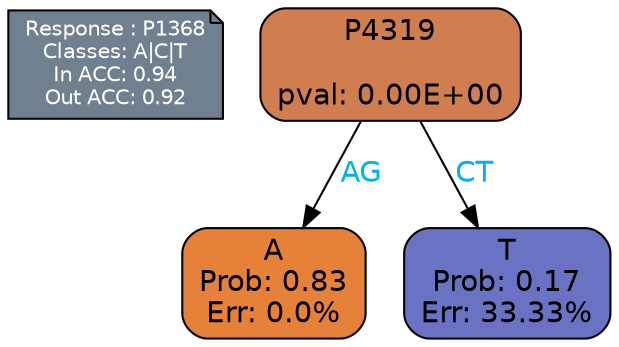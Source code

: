 digraph Tree {
node [shape=box, style="filled, rounded", color="black", fontname=helvetica] ;
graph [ranksep=equally, splines=polylines, bgcolor=transparent, dpi=600] ;
edge [fontname=helvetica] ;
LEGEND [label="Response : P1368
Classes: A|C|T
In ACC: 0.94
Out ACC: 0.92
",shape=note,align=left,style=filled,fillcolor="slategray",fontcolor="white",fontsize=10];1 [label="P4319

pval: 0.00E+00", fillcolor="#d07e50"] ;
2 [label="A
Prob: 0.83
Err: 0.0%", fillcolor="#e58139"] ;
3 [label="T
Prob: 0.17
Err: 33.33%", fillcolor="#6972c3"] ;
1 -> 2 [label="AG",fontcolor=deepskyblue2] ;
1 -> 3 [label="CT",fontcolor=deepskyblue2] ;
{rank = same; 2;3;}{rank = same; LEGEND;1;}}